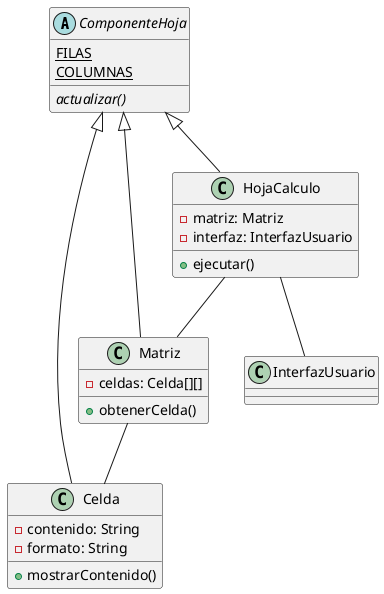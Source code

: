 @startuml
abstract class ComponenteHoja {
    {static} FILAS
    {static} COLUMNAS
    {abstract} actualizar()
}

class Celda {
    -contenido: String
    -formato: String
    +mostrarContenido()
}

class Matriz {
    -celdas: Celda[][]
    +obtenerCelda()
}

class HojaCalculo {
    -matriz: Matriz
    -interfaz: InterfazUsuario
    +ejecutar()
}

ComponenteHoja <|-- Celda
ComponenteHoja <|-- Matriz
ComponenteHoja <|-- HojaCalculo
Matriz  --  Celda
HojaCalculo  --  Matriz
HojaCalculo  --  InterfazUsuario
@enduml